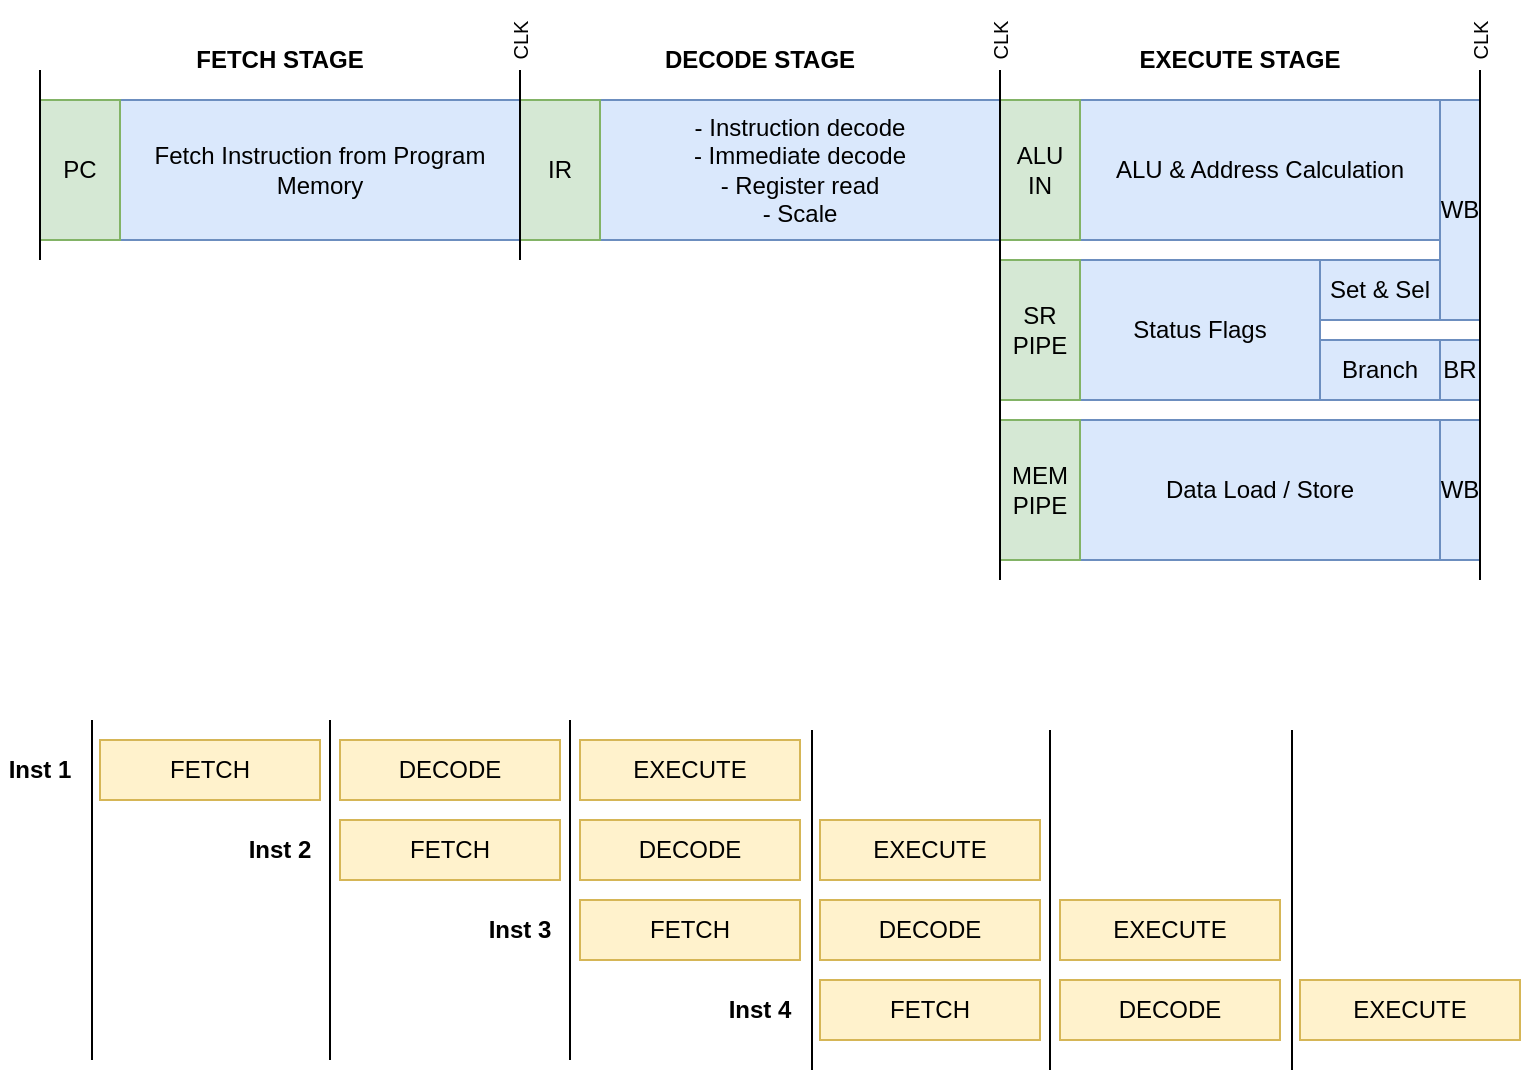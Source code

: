 <mxfile version="11.1.4" type="device"><diagram id="8DoUi1oAya4RYS3Cn8Jb" name="Page-1"><mxGraphModel dx="1106" dy="858" grid="1" gridSize="10" guides="1" tooltips="1" connect="1" arrows="1" fold="1" page="1" pageScale="1" pageWidth="827" pageHeight="1169" math="0" shadow="0"><root><mxCell id="0"/><mxCell id="1" parent="0"/><mxCell id="_SHJcbzbeS2QoBbfpvQw-2" value="Fetch Instruction from Program Memory" style="rounded=0;whiteSpace=wrap;html=1;horizontal=1;verticalAlign=middle;fillColor=#dae8fc;strokeColor=#6c8ebf;" parent="1" vertex="1"><mxGeometry x="80" y="160" width="200" height="70" as="geometry"/></mxCell><mxCell id="_SHJcbzbeS2QoBbfpvQw-3" value="- Instruction decode&lt;br&gt;- Immediate decode&lt;br&gt;- Register read&lt;br&gt;- Scale" style="rounded=0;whiteSpace=wrap;html=1;fillColor=#dae8fc;strokeColor=#6c8ebf;" parent="1" vertex="1"><mxGeometry x="320" y="160" width="200" height="70" as="geometry"/></mxCell><mxCell id="_SHJcbzbeS2QoBbfpvQw-5" value="ALU &amp;amp; Address Calculation" style="rounded=0;whiteSpace=wrap;html=1;fillColor=#dae8fc;strokeColor=#6c8ebf;" parent="1" vertex="1"><mxGeometry x="560" y="160" width="180" height="70" as="geometry"/></mxCell><mxCell id="_SHJcbzbeS2QoBbfpvQw-6" value="FETCH STAGE" style="text;html=1;strokeColor=none;fillColor=none;align=center;verticalAlign=middle;whiteSpace=wrap;rounded=0;fontStyle=1" parent="1" vertex="1"><mxGeometry x="40" y="130" width="240" height="20" as="geometry"/></mxCell><mxCell id="_SHJcbzbeS2QoBbfpvQw-7" value="DECODE STAGE" style="text;html=1;strokeColor=none;fillColor=none;align=center;verticalAlign=middle;whiteSpace=wrap;rounded=0;fontStyle=1" parent="1" vertex="1"><mxGeometry x="280" y="130" width="240" height="20" as="geometry"/></mxCell><mxCell id="_SHJcbzbeS2QoBbfpvQw-8" value="EXECUTE STAGE" style="text;html=1;strokeColor=none;fillColor=none;align=center;verticalAlign=middle;whiteSpace=wrap;rounded=0;fontStyle=1" parent="1" vertex="1"><mxGeometry x="520" y="130" width="240" height="20" as="geometry"/></mxCell><mxCell id="_SHJcbzbeS2QoBbfpvQw-9" value="Data Load / Store" style="rounded=0;whiteSpace=wrap;html=1;fillColor=#dae8fc;strokeColor=#6c8ebf;" parent="1" vertex="1"><mxGeometry x="560" y="320" width="180" height="70" as="geometry"/></mxCell><mxCell id="_SHJcbzbeS2QoBbfpvQw-10" value="Status Flags" style="rounded=0;whiteSpace=wrap;html=1;fillColor=#dae8fc;strokeColor=#6c8ebf;" parent="1" vertex="1"><mxGeometry x="560" y="240" width="120" height="70" as="geometry"/></mxCell><mxCell id="_SHJcbzbeS2QoBbfpvQw-11" value="Branch" style="rounded=0;whiteSpace=wrap;html=1;fillColor=#dae8fc;strokeColor=#6c8ebf;" parent="1" vertex="1"><mxGeometry x="680" y="280" width="60" height="30" as="geometry"/></mxCell><mxCell id="_SHJcbzbeS2QoBbfpvQw-12" value="IR" style="rounded=0;whiteSpace=wrap;html=1;horizontal=1;fillColor=#d5e8d4;strokeColor=#82b366;" parent="1" vertex="1"><mxGeometry x="280" y="160" width="40" height="70" as="geometry"/></mxCell><mxCell id="_SHJcbzbeS2QoBbfpvQw-13" value="ALU IN" style="rounded=0;whiteSpace=wrap;html=1;horizontal=1;fillColor=#d5e8d4;strokeColor=#82b366;" parent="1" vertex="1"><mxGeometry x="520" y="160" width="40" height="70" as="geometry"/></mxCell><mxCell id="_SHJcbzbeS2QoBbfpvQw-14" value="SR PIPE" style="rounded=0;whiteSpace=wrap;html=1;horizontal=1;fillColor=#d5e8d4;strokeColor=#82b366;" parent="1" vertex="1"><mxGeometry x="520" y="240" width="40" height="70" as="geometry"/></mxCell><mxCell id="_SHJcbzbeS2QoBbfpvQw-15" value="MEM PIPE" style="rounded=0;whiteSpace=wrap;html=1;horizontal=1;fillColor=#d5e8d4;strokeColor=#82b366;" parent="1" vertex="1"><mxGeometry x="520" y="320" width="40" height="70" as="geometry"/></mxCell><mxCell id="_SHJcbzbeS2QoBbfpvQw-16" value="" style="endArrow=none;html=1;" parent="1" edge="1"><mxGeometry width="50" height="50" relative="1" as="geometry"><mxPoint x="520" y="400" as="sourcePoint"/><mxPoint x="520" y="145" as="targetPoint"/></mxGeometry></mxCell><mxCell id="_SHJcbzbeS2QoBbfpvQw-18" value="" style="endArrow=none;html=1;" parent="1" edge="1"><mxGeometry width="50" height="50" relative="1" as="geometry"><mxPoint x="280" y="240" as="sourcePoint"/><mxPoint x="280" y="145" as="targetPoint"/></mxGeometry></mxCell><mxCell id="_SHJcbzbeS2QoBbfpvQw-19" value="WB" style="rounded=0;whiteSpace=wrap;html=1;horizontal=1;fillColor=#dae8fc;strokeColor=#6c8ebf;" parent="1" vertex="1"><mxGeometry x="740" y="320" width="20" height="70" as="geometry"/></mxCell><mxCell id="_SHJcbzbeS2QoBbfpvQw-20" value="WB" style="rounded=0;whiteSpace=wrap;html=1;horizontal=1;fillColor=#dae8fc;strokeColor=#6c8ebf;" parent="1" vertex="1"><mxGeometry x="740" y="160" width="20" height="110" as="geometry"/></mxCell><mxCell id="_SHJcbzbeS2QoBbfpvQw-21" value="Set &amp;amp; Sel" style="rounded=0;whiteSpace=wrap;html=1;fillColor=#dae8fc;strokeColor=#6c8ebf;" parent="1" vertex="1"><mxGeometry x="680" y="240" width="60" height="30" as="geometry"/></mxCell><mxCell id="_SHJcbzbeS2QoBbfpvQw-24" value="PC" style="rounded=0;whiteSpace=wrap;html=1;horizontal=1;fillColor=#d5e8d4;strokeColor=#82b366;" parent="1" vertex="1"><mxGeometry x="40" y="160" width="40" height="70" as="geometry"/></mxCell><mxCell id="_SHJcbzbeS2QoBbfpvQw-25" value="" style="endArrow=none;html=1;" parent="1" edge="1"><mxGeometry width="50" height="50" relative="1" as="geometry"><mxPoint x="40" y="240" as="sourcePoint"/><mxPoint x="40" y="145" as="targetPoint"/></mxGeometry></mxCell><mxCell id="_SHJcbzbeS2QoBbfpvQw-26" value="BR" style="rounded=0;whiteSpace=wrap;html=1;horizontal=1;fillColor=#dae8fc;strokeColor=#6c8ebf;" parent="1" vertex="1"><mxGeometry x="740" y="280" width="20" height="30" as="geometry"/></mxCell><mxCell id="_SHJcbzbeS2QoBbfpvQw-27" value="" style="endArrow=none;html=1;" parent="1" edge="1"><mxGeometry width="50" height="50" relative="1" as="geometry"><mxPoint x="760" y="400" as="sourcePoint"/><mxPoint x="760" y="145" as="targetPoint"/></mxGeometry></mxCell><mxCell id="_SHJcbzbeS2QoBbfpvQw-28" value="CLK" style="text;html=1;strokeColor=none;fillColor=none;align=center;verticalAlign=middle;whiteSpace=wrap;rounded=0;horizontal=0;fontSize=10;" parent="1" vertex="1"><mxGeometry x="750" y="110" width="20" height="40" as="geometry"/></mxCell><mxCell id="_SHJcbzbeS2QoBbfpvQw-29" value="CLK" style="text;html=1;strokeColor=none;fillColor=none;align=center;verticalAlign=middle;whiteSpace=wrap;rounded=0;horizontal=0;fontSize=10;" parent="1" vertex="1"><mxGeometry x="270" y="110" width="20" height="40" as="geometry"/></mxCell><mxCell id="_SHJcbzbeS2QoBbfpvQw-30" value="CLK" style="text;html=1;strokeColor=none;fillColor=none;align=center;verticalAlign=middle;whiteSpace=wrap;rounded=0;horizontal=0;fontSize=10;" parent="1" vertex="1"><mxGeometry x="510" y="110" width="20" height="40" as="geometry"/></mxCell><mxCell id="JynlmQtdzvWUAUzy6WOJ-1" value="FETCH" style="rounded=0;whiteSpace=wrap;html=1;fillColor=#fff2cc;strokeColor=#d6b656;" vertex="1" parent="1"><mxGeometry x="70" y="480" width="110" height="30" as="geometry"/></mxCell><mxCell id="JynlmQtdzvWUAUzy6WOJ-2" value="DECODE" style="rounded=0;whiteSpace=wrap;html=1;fillColor=#fff2cc;strokeColor=#d6b656;" vertex="1" parent="1"><mxGeometry x="190" y="480" width="110" height="30" as="geometry"/></mxCell><mxCell id="JynlmQtdzvWUAUzy6WOJ-3" value="EXECUTE" style="rounded=0;whiteSpace=wrap;html=1;fillColor=#fff2cc;strokeColor=#d6b656;" vertex="1" parent="1"><mxGeometry x="310" y="480" width="110" height="30" as="geometry"/></mxCell><mxCell id="JynlmQtdzvWUAUzy6WOJ-4" value="FETCH" style="rounded=0;whiteSpace=wrap;html=1;fillColor=#fff2cc;strokeColor=#d6b656;" vertex="1" parent="1"><mxGeometry x="190" y="520" width="110" height="30" as="geometry"/></mxCell><mxCell id="JynlmQtdzvWUAUzy6WOJ-5" value="DECODE" style="rounded=0;whiteSpace=wrap;html=1;fillColor=#fff2cc;strokeColor=#d6b656;" vertex="1" parent="1"><mxGeometry x="310" y="520" width="110" height="30" as="geometry"/></mxCell><mxCell id="JynlmQtdzvWUAUzy6WOJ-6" value="EXECUTE" style="rounded=0;whiteSpace=wrap;html=1;fillColor=#fff2cc;strokeColor=#d6b656;" vertex="1" parent="1"><mxGeometry x="430" y="520" width="110" height="30" as="geometry"/></mxCell><mxCell id="JynlmQtdzvWUAUzy6WOJ-7" value="Inst 1" style="text;html=1;strokeColor=none;fillColor=none;align=center;verticalAlign=middle;whiteSpace=wrap;rounded=0;fontStyle=1" vertex="1" parent="1"><mxGeometry x="20" y="485" width="40" height="20" as="geometry"/></mxCell><mxCell id="JynlmQtdzvWUAUzy6WOJ-8" value="Inst 2" style="text;html=1;strokeColor=none;fillColor=none;align=center;verticalAlign=middle;whiteSpace=wrap;rounded=0;fontStyle=1" vertex="1" parent="1"><mxGeometry x="140" y="525" width="40" height="20" as="geometry"/></mxCell><mxCell id="JynlmQtdzvWUAUzy6WOJ-9" value="Inst 3" style="text;html=1;strokeColor=none;fillColor=none;align=center;verticalAlign=middle;whiteSpace=wrap;rounded=0;fontStyle=1" vertex="1" parent="1"><mxGeometry x="260" y="565" width="40" height="20" as="geometry"/></mxCell><mxCell id="JynlmQtdzvWUAUzy6WOJ-10" value="Inst 4" style="text;html=1;strokeColor=none;fillColor=none;align=center;verticalAlign=middle;whiteSpace=wrap;rounded=0;fontStyle=1" vertex="1" parent="1"><mxGeometry x="380" y="605" width="40" height="20" as="geometry"/></mxCell><mxCell id="JynlmQtdzvWUAUzy6WOJ-11" value="FETCH" style="rounded=0;whiteSpace=wrap;html=1;fillColor=#fff2cc;strokeColor=#d6b656;" vertex="1" parent="1"><mxGeometry x="310" y="560" width="110" height="30" as="geometry"/></mxCell><mxCell id="JynlmQtdzvWUAUzy6WOJ-12" value="DECODE" style="rounded=0;whiteSpace=wrap;html=1;fillColor=#fff2cc;strokeColor=#d6b656;" vertex="1" parent="1"><mxGeometry x="430" y="560" width="110" height="30" as="geometry"/></mxCell><mxCell id="JynlmQtdzvWUAUzy6WOJ-13" value="EXECUTE" style="rounded=0;whiteSpace=wrap;html=1;fillColor=#fff2cc;strokeColor=#d6b656;" vertex="1" parent="1"><mxGeometry x="550" y="560" width="110" height="30" as="geometry"/></mxCell><mxCell id="JynlmQtdzvWUAUzy6WOJ-14" value="FETCH" style="rounded=0;whiteSpace=wrap;html=1;fillColor=#fff2cc;strokeColor=#d6b656;" vertex="1" parent="1"><mxGeometry x="430" y="600" width="110" height="30" as="geometry"/></mxCell><mxCell id="JynlmQtdzvWUAUzy6WOJ-15" value="DECODE" style="rounded=0;whiteSpace=wrap;html=1;fillColor=#fff2cc;strokeColor=#d6b656;" vertex="1" parent="1"><mxGeometry x="550" y="600" width="110" height="30" as="geometry"/></mxCell><mxCell id="JynlmQtdzvWUAUzy6WOJ-16" value="EXECUTE" style="rounded=0;whiteSpace=wrap;html=1;fillColor=#fff2cc;strokeColor=#d6b656;" vertex="1" parent="1"><mxGeometry x="670" y="600" width="110" height="30" as="geometry"/></mxCell><mxCell id="JynlmQtdzvWUAUzy6WOJ-17" value="" style="endArrow=none;html=1;" edge="1" parent="1"><mxGeometry width="50" height="50" relative="1" as="geometry"><mxPoint x="185" y="640" as="sourcePoint"/><mxPoint x="185" y="470" as="targetPoint"/></mxGeometry></mxCell><mxCell id="JynlmQtdzvWUAUzy6WOJ-18" value="" style="endArrow=none;html=1;" edge="1" parent="1"><mxGeometry width="50" height="50" relative="1" as="geometry"><mxPoint x="66" y="640" as="sourcePoint"/><mxPoint x="66" y="470" as="targetPoint"/></mxGeometry></mxCell><mxCell id="JynlmQtdzvWUAUzy6WOJ-19" value="" style="endArrow=none;html=1;" edge="1" parent="1"><mxGeometry width="50" height="50" relative="1" as="geometry"><mxPoint x="305" y="640" as="sourcePoint"/><mxPoint x="305" y="470" as="targetPoint"/></mxGeometry></mxCell><mxCell id="JynlmQtdzvWUAUzy6WOJ-20" value="" style="endArrow=none;html=1;" edge="1" parent="1"><mxGeometry width="50" height="50" relative="1" as="geometry"><mxPoint x="426" y="645" as="sourcePoint"/><mxPoint x="426" y="475" as="targetPoint"/></mxGeometry></mxCell><mxCell id="JynlmQtdzvWUAUzy6WOJ-21" value="" style="endArrow=none;html=1;" edge="1" parent="1"><mxGeometry width="50" height="50" relative="1" as="geometry"><mxPoint x="545" y="645" as="sourcePoint"/><mxPoint x="545" y="475" as="targetPoint"/></mxGeometry></mxCell><mxCell id="JynlmQtdzvWUAUzy6WOJ-22" value="" style="endArrow=none;html=1;" edge="1" parent="1"><mxGeometry width="50" height="50" relative="1" as="geometry"><mxPoint x="666" y="645" as="sourcePoint"/><mxPoint x="666" y="475" as="targetPoint"/></mxGeometry></mxCell></root></mxGraphModel></diagram></mxfile>